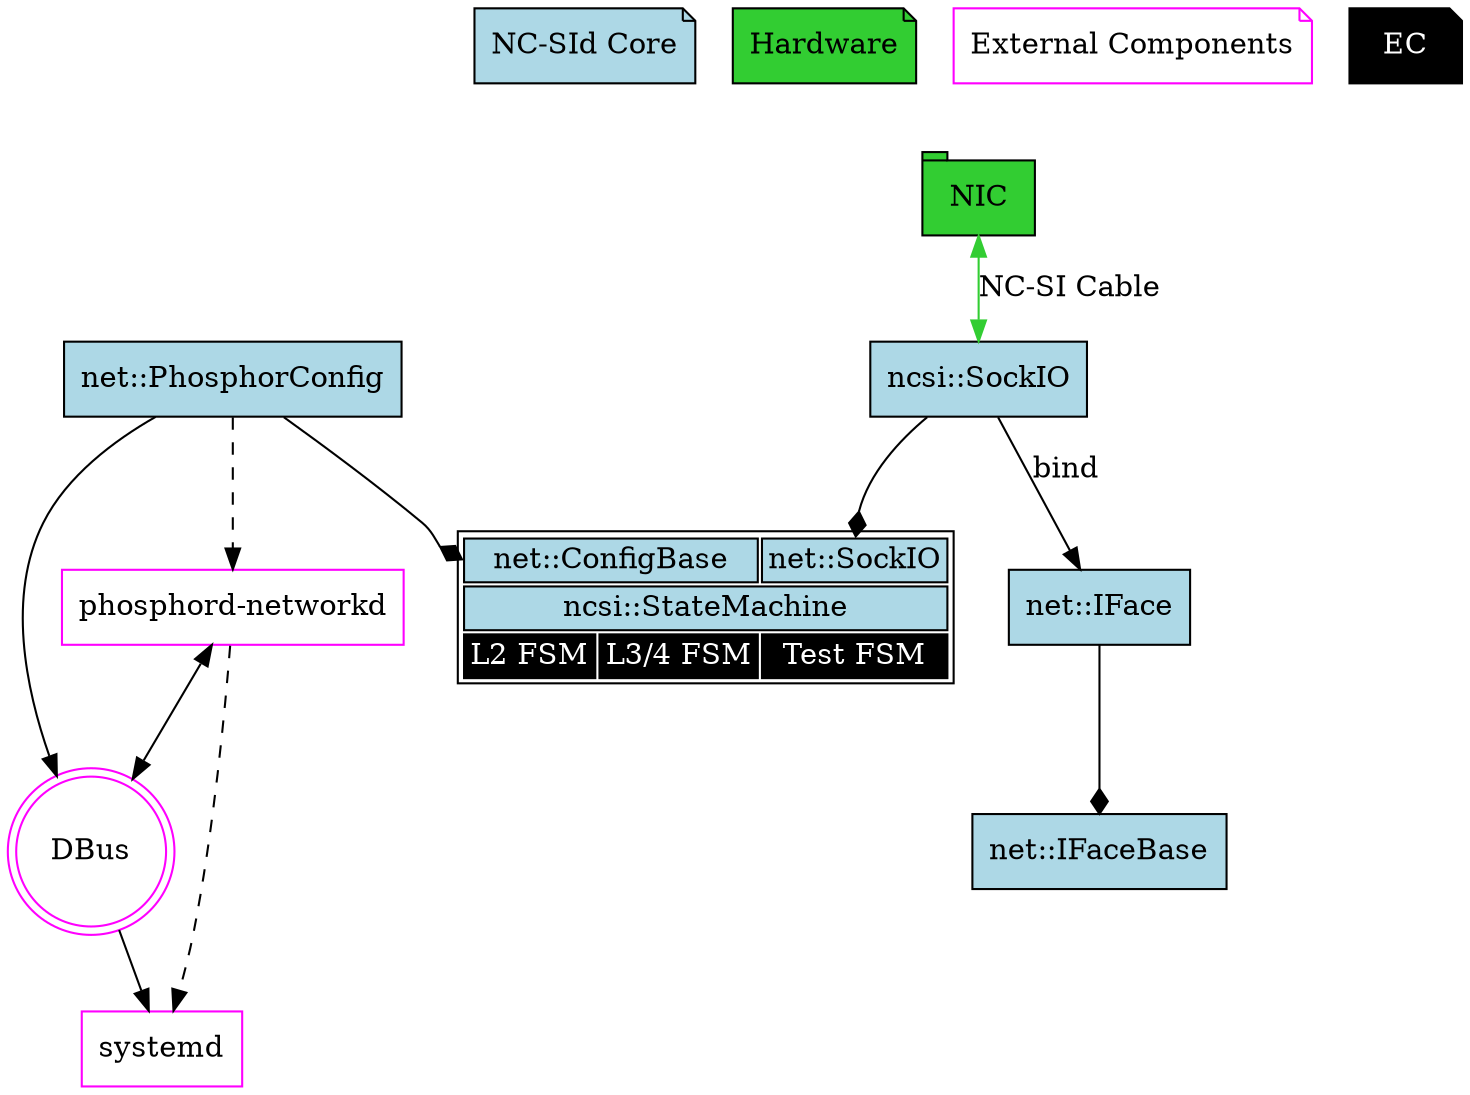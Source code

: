 digraph {
	node [shape="box"];
	subgraph {
		node [shape=plaintext];

		ncsid [label=<
			<table>
				<tr>
					<td bgcolor="lightblue" colspan="2" port="config">net::ConfigBase</td>
					<td port="sockio" bgcolor="lightblue">net::SockIO</td>
				</tr>
				<tr><td bgcolor="lightblue" colspan="3">ncsi::StateMachine</td></tr>
				<tr>
					<td bgcolor="black"><font color="white">L2 FSM</font></td>
					<td bgcolor="black"><font color="white">L3/4 FSM</font></td>
					<td bgcolor="black"><font color="white">Test FSM</font></td>
				</tr>
			</table>
		>];
	}

	subgraph notes {
		node [shape="note" style="filled"];
		core [label="NC-SId Core" fillcolor="lightblue"];
		hardware [label="Hardware" fillcolor="limegreen"];
		external [label="External Components" color="magenta" fillcolor="white"];
		ec [label="EC" fillcolor="black" fontcolor="white"];
	} -> NIC [style="invis"];

	subgraph external {
		node [color="magenta"];
		p_networkd [label="phosphord-networkd"];
		systemd;
		d_bus [shape="doublecircle" label="DBus"];
	}

	subgraph core_comps {
		node [fillcolor="lightblue" style="filled"];
		p_config [label="net::PhosphorConfig"];
		ncsi_sockio [label="ncsi::SockIO"];
		net_ifacebase [label="net::IFaceBase"];
		net_iface [label="net::IFace"];

		net_iface -> net_ifacebase [arrowhead="diamond"];
		ncsi_sockio -> net_iface [label="bind"];
		ncsid;
	}

	NIC [shape="tab" fillcolor="limegreen" style="filled"];

	ncsi_sockio -> ncsid:sockio [arrowhead="diamond"];
	NIC -> ncsi_sockio [dir="both" label="NC-SI Cable" color="limegreen"];

	p_config -> ncsid:config [arrowhead="diamond"];
	p_config -> p_networkd [style="dashed"];
	p_config -> d_bus;
	p_networkd -> d_bus [dir="both"];
	d_bus -> systemd;
	p_networkd -> systemd [style="dashed"];
}
